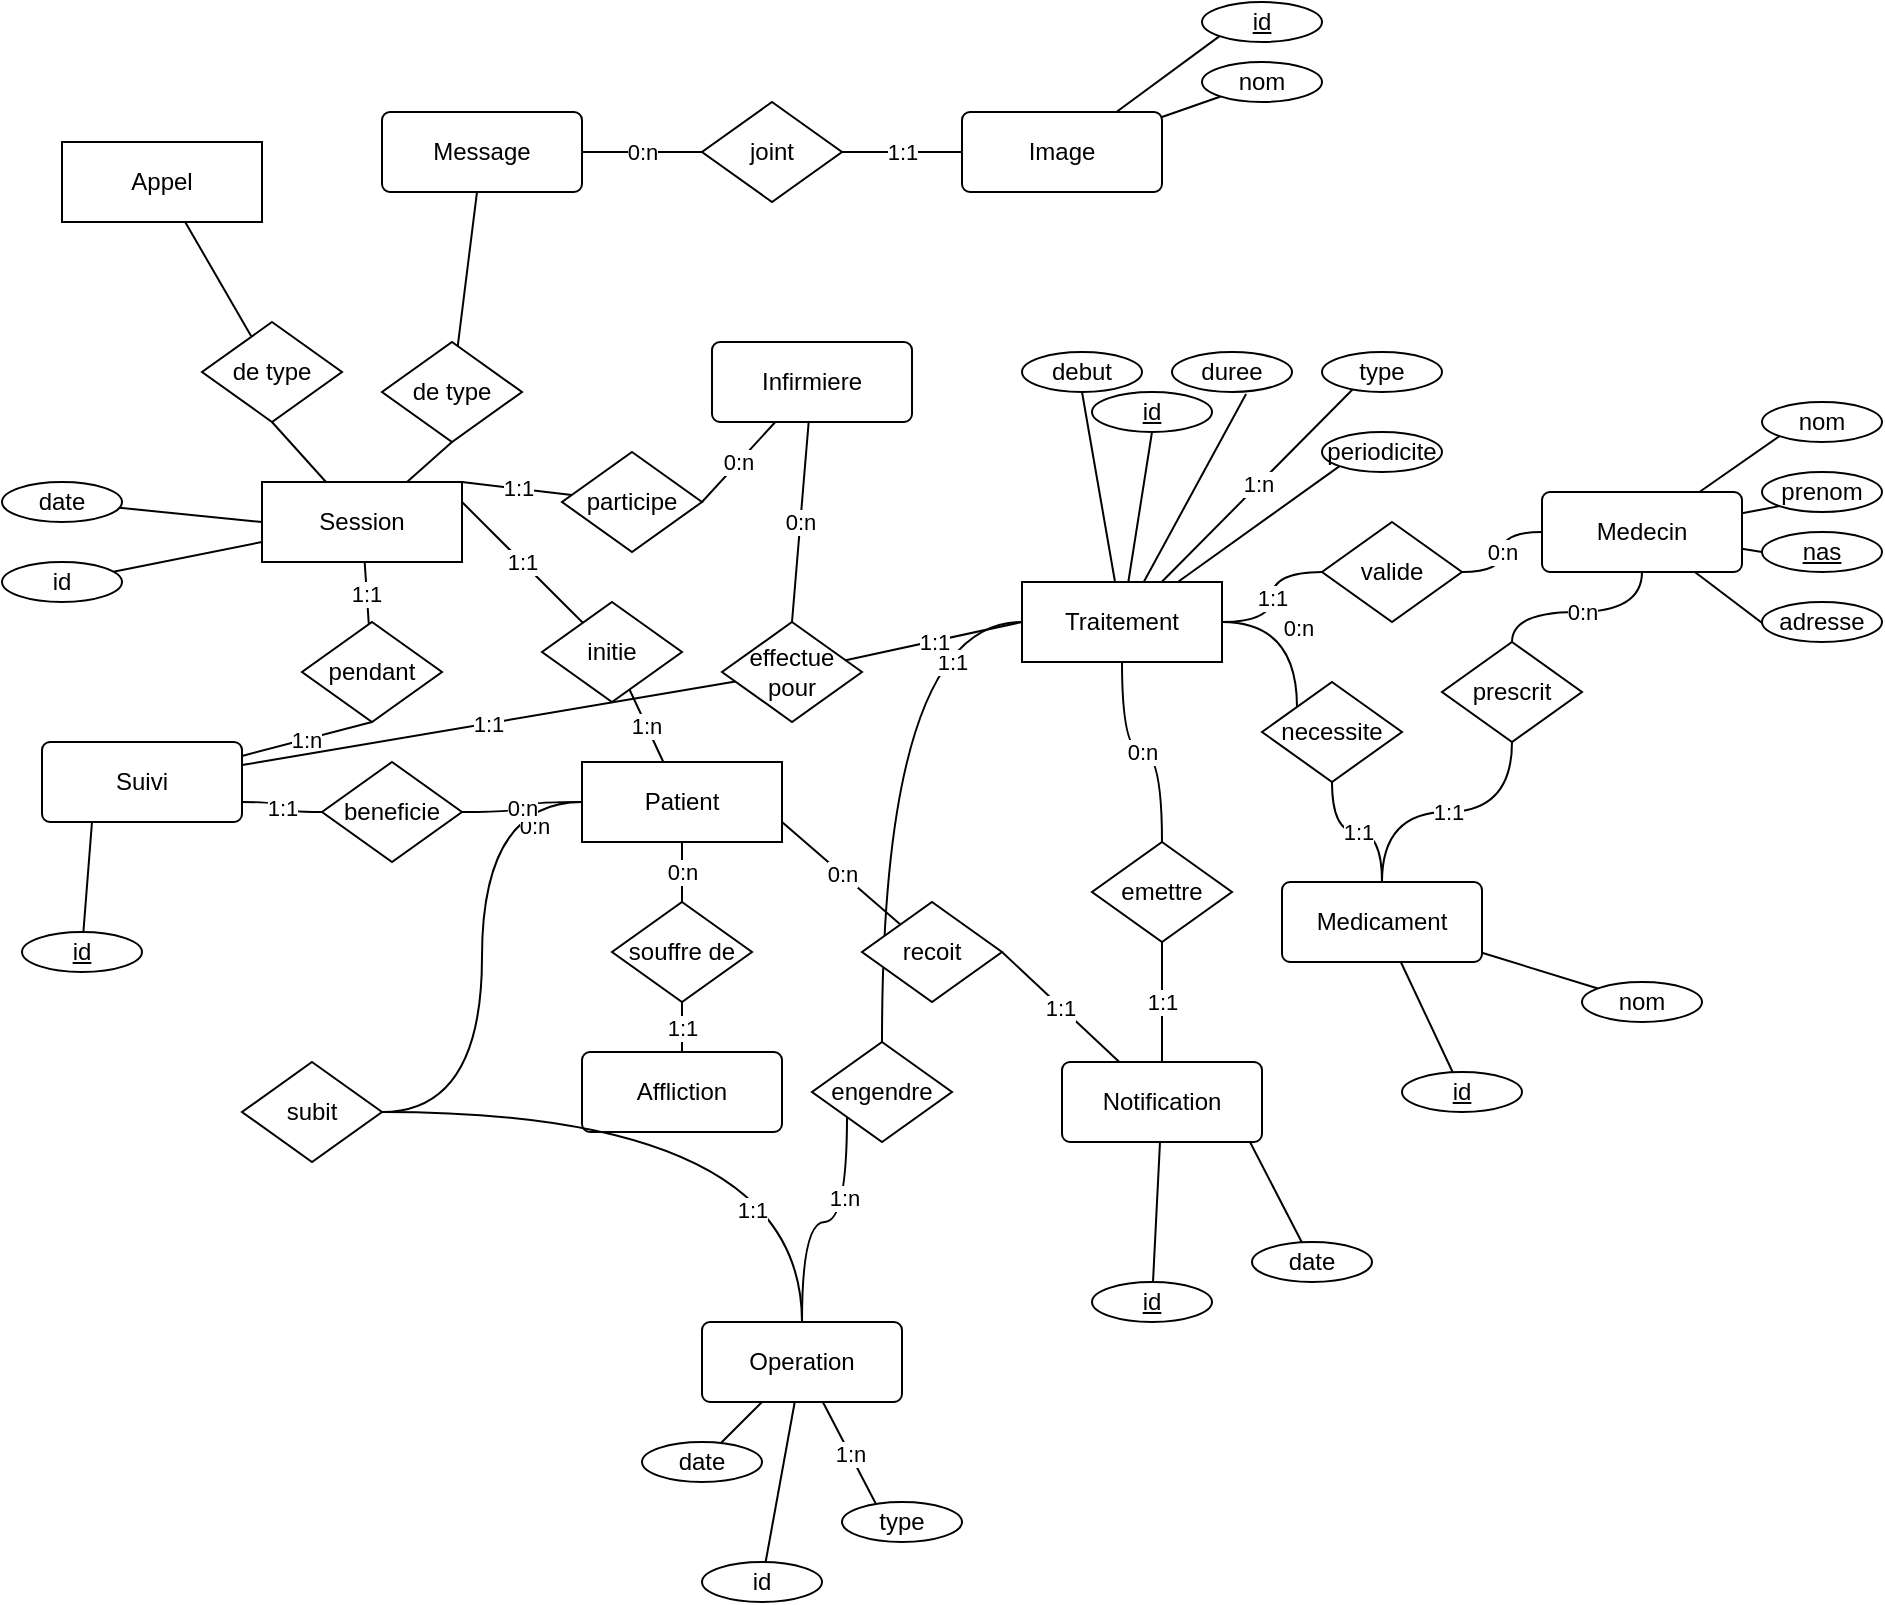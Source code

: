 <mxfile version="18.0.6" type="device" pages="4"><diagram id="rscQWzVDabhQvzavU_jZ" name="entite_association"><mxGraphModel dx="857" dy="553" grid="1" gridSize="10" guides="1" tooltips="1" connect="1" arrows="1" fold="1" page="1" pageScale="1" pageWidth="850" pageHeight="1100" math="0" shadow="0"><root><mxCell id="0"/><mxCell id="1" parent="0"/><mxCell id="XGxT1hz7Xu5TaJ89NEYz-61" value="1:n" style="edgeStyle=none;rounded=0;orthogonalLoop=1;jettySize=auto;html=1;endArrow=none;endFill=0;" parent="1" source="XGxT1hz7Xu5TaJ89NEYz-1" target="XGxT1hz7Xu5TaJ89NEYz-59" edge="1"><mxGeometry relative="1" as="geometry"/></mxCell><mxCell id="XGxT1hz7Xu5TaJ89NEYz-71" value="0:n" style="edgeStyle=none;rounded=0;orthogonalLoop=1;jettySize=auto;html=1;endArrow=none;endFill=0;" parent="1" source="XGxT1hz7Xu5TaJ89NEYz-1" target="XGxT1hz7Xu5TaJ89NEYz-70" edge="1"><mxGeometry relative="1" as="geometry"/></mxCell><mxCell id="XGxT1hz7Xu5TaJ89NEYz-88" style="edgeStyle=orthogonalEdgeStyle;curved=1;rounded=0;orthogonalLoop=1;jettySize=auto;html=1;entryX=1;entryY=0.5;entryDx=0;entryDy=0;endArrow=none;endFill=0;" parent="1" source="XGxT1hz7Xu5TaJ89NEYz-1" target="XGxT1hz7Xu5TaJ89NEYz-87" edge="1"><mxGeometry relative="1" as="geometry"/></mxCell><mxCell id="XGxT1hz7Xu5TaJ89NEYz-97" value="0:n" style="edgeLabel;html=1;align=center;verticalAlign=middle;resizable=0;points=[];" parent="XGxT1hz7Xu5TaJ89NEYz-88" vertex="1" connectable="0"><mxGeometry x="-0.812" y="12" relative="1" as="geometry"><mxPoint as="offset"/></mxGeometry></mxCell><mxCell id="h-hP7ch7y3vOzEzzhEhr-3" value="0:n" style="edgeStyle=orthogonalEdgeStyle;curved=1;rounded=0;orthogonalLoop=1;jettySize=auto;html=1;entryX=1;entryY=0.5;entryDx=0;entryDy=0;endArrow=none;endFill=0;" parent="1" source="XGxT1hz7Xu5TaJ89NEYz-1" target="h-hP7ch7y3vOzEzzhEhr-1" edge="1"><mxGeometry relative="1" as="geometry"/></mxCell><mxCell id="XGxT1hz7Xu5TaJ89NEYz-1" value="Patient" style="whiteSpace=wrap;html=1;align=center;" parent="1" vertex="1"><mxGeometry x="360" y="630" width="100" height="40" as="geometry"/></mxCell><mxCell id="XGxT1hz7Xu5TaJ89NEYz-19" style="edgeStyle=none;rounded=0;orthogonalLoop=1;jettySize=auto;html=1;entryX=0.5;entryY=1;entryDx=0;entryDy=0;endArrow=none;endFill=0;" parent="1" source="XGxT1hz7Xu5TaJ89NEYz-2" target="XGxT1hz7Xu5TaJ89NEYz-18" edge="1"><mxGeometry relative="1" as="geometry"/></mxCell><mxCell id="XGxT1hz7Xu5TaJ89NEYz-21" style="edgeStyle=none;rounded=0;orthogonalLoop=1;jettySize=auto;html=1;entryX=0.5;entryY=1;entryDx=0;entryDy=0;endArrow=none;endFill=0;" parent="1" source="XGxT1hz7Xu5TaJ89NEYz-2" target="XGxT1hz7Xu5TaJ89NEYz-20" edge="1"><mxGeometry relative="1" as="geometry"/></mxCell><mxCell id="XGxT1hz7Xu5TaJ89NEYz-25" style="edgeStyle=none;rounded=0;orthogonalLoop=1;jettySize=auto;html=1;entryX=0.617;entryY=1.05;entryDx=0;entryDy=0;entryPerimeter=0;endArrow=none;endFill=0;" parent="1" source="XGxT1hz7Xu5TaJ89NEYz-2" target="XGxT1hz7Xu5TaJ89NEYz-22" edge="1"><mxGeometry relative="1" as="geometry"/></mxCell><mxCell id="XGxT1hz7Xu5TaJ89NEYz-26" value="1:n" style="edgeStyle=none;rounded=0;orthogonalLoop=1;jettySize=auto;html=1;entryX=0.267;entryY=0.9;entryDx=0;entryDy=0;entryPerimeter=0;endArrow=none;endFill=0;" parent="1" source="XGxT1hz7Xu5TaJ89NEYz-2" target="XGxT1hz7Xu5TaJ89NEYz-23" edge="1"><mxGeometry relative="1" as="geometry"/></mxCell><mxCell id="XGxT1hz7Xu5TaJ89NEYz-27" style="edgeStyle=none;rounded=0;orthogonalLoop=1;jettySize=auto;html=1;entryX=0;entryY=1;entryDx=0;entryDy=0;endArrow=none;endFill=0;" parent="1" source="XGxT1hz7Xu5TaJ89NEYz-2" target="XGxT1hz7Xu5TaJ89NEYz-24" edge="1"><mxGeometry relative="1" as="geometry"/></mxCell><mxCell id="XGxT1hz7Xu5TaJ89NEYz-33" value="1:1" style="edgeStyle=orthogonalEdgeStyle;curved=1;rounded=0;orthogonalLoop=1;jettySize=auto;html=1;endArrow=none;endFill=0;" parent="1" source="XGxT1hz7Xu5TaJ89NEYz-2" target="XGxT1hz7Xu5TaJ89NEYz-29" edge="1"><mxGeometry relative="1" as="geometry"/></mxCell><mxCell id="XGxT1hz7Xu5TaJ89NEYz-78" value="0:n" style="edgeStyle=orthogonalEdgeStyle;curved=1;rounded=0;orthogonalLoop=1;jettySize=auto;html=1;entryX=0.5;entryY=0;entryDx=0;entryDy=0;endArrow=none;endFill=0;" parent="1" source="XGxT1hz7Xu5TaJ89NEYz-2" target="XGxT1hz7Xu5TaJ89NEYz-77" edge="1"><mxGeometry relative="1" as="geometry"/></mxCell><mxCell id="XGxT1hz7Xu5TaJ89NEYz-85" value="0:n" style="edgeStyle=orthogonalEdgeStyle;curved=1;rounded=0;orthogonalLoop=1;jettySize=auto;html=1;entryX=0;entryY=0;entryDx=0;entryDy=0;endArrow=none;endFill=0;" parent="1" source="XGxT1hz7Xu5TaJ89NEYz-2" target="XGxT1hz7Xu5TaJ89NEYz-84" edge="1"><mxGeometry relative="1" as="geometry"/></mxCell><mxCell id="XGxT1hz7Xu5TaJ89NEYz-91" style="edgeStyle=orthogonalEdgeStyle;curved=1;rounded=0;orthogonalLoop=1;jettySize=auto;html=1;endArrow=none;endFill=0;" parent="1" source="XGxT1hz7Xu5TaJ89NEYz-2" target="XGxT1hz7Xu5TaJ89NEYz-90" edge="1"><mxGeometry relative="1" as="geometry"/></mxCell><mxCell id="XGxT1hz7Xu5TaJ89NEYz-95" value="1:1" style="edgeLabel;html=1;align=center;verticalAlign=middle;resizable=0;points=[];" parent="XGxT1hz7Xu5TaJ89NEYz-91" vertex="1" connectable="0"><mxGeometry x="-0.814" y="11" relative="1" as="geometry"><mxPoint x="-9" y="9" as="offset"/></mxGeometry></mxCell><mxCell id="XGxT1hz7Xu5TaJ89NEYz-2" value="Traitement" style="whiteSpace=wrap;html=1;align=center;" parent="1" vertex="1"><mxGeometry x="580" y="540" width="100" height="40" as="geometry"/></mxCell><mxCell id="XGxT1hz7Xu5TaJ89NEYz-15" style="rounded=0;orthogonalLoop=1;jettySize=auto;html=1;endArrow=none;endFill=0;" parent="1" source="XGxT1hz7Xu5TaJ89NEYz-3" target="XGxT1hz7Xu5TaJ89NEYz-11" edge="1"><mxGeometry relative="1" as="geometry"><mxPoint x="520" y="980" as="targetPoint"/><mxPoint x="530" y="1004.615" as="sourcePoint"/></mxGeometry></mxCell><mxCell id="XGxT1hz7Xu5TaJ89NEYz-16" value="1:n" style="edgeStyle=none;rounded=0;orthogonalLoop=1;jettySize=auto;html=1;endArrow=none;endFill=0;entryX=0.283;entryY=0.05;entryDx=0;entryDy=0;entryPerimeter=0;" parent="1" source="XGxT1hz7Xu5TaJ89NEYz-3" target="XGxT1hz7Xu5TaJ89NEYz-12" edge="1"><mxGeometry relative="1" as="geometry"><mxPoint x="530" y="1015" as="sourcePoint"/><mxPoint x="550" y="990" as="targetPoint"/></mxGeometry></mxCell><mxCell id="XGxT1hz7Xu5TaJ89NEYz-17" style="edgeStyle=none;rounded=0;orthogonalLoop=1;jettySize=auto;html=1;endArrow=none;endFill=0;" parent="1" source="XGxT1hz7Xu5TaJ89NEYz-3" target="XGxT1hz7Xu5TaJ89NEYz-14" edge="1"><mxGeometry relative="1" as="geometry"><mxPoint x="530" y="1027.692" as="sourcePoint"/><mxPoint x="480" y="1060" as="targetPoint"/></mxGeometry></mxCell><mxCell id="XGxT1hz7Xu5TaJ89NEYz-92" style="edgeStyle=orthogonalEdgeStyle;curved=1;rounded=0;orthogonalLoop=1;jettySize=auto;html=1;entryX=0;entryY=1;entryDx=0;entryDy=0;endArrow=none;endFill=0;" parent="1" source="XGxT1hz7Xu5TaJ89NEYz-3" target="XGxT1hz7Xu5TaJ89NEYz-90" edge="1"><mxGeometry relative="1" as="geometry"><Array as="points"><mxPoint x="470" y="860"/><mxPoint x="493" y="860"/></Array></mxGeometry></mxCell><mxCell id="XGxT1hz7Xu5TaJ89NEYz-94" value="1:n" style="edgeLabel;html=1;align=center;verticalAlign=middle;resizable=0;points=[];" parent="XGxT1hz7Xu5TaJ89NEYz-92" vertex="1" connectable="0"><mxGeometry x="0.352" y="3" relative="1" as="geometry"><mxPoint x="1" as="offset"/></mxGeometry></mxCell><mxCell id="XGxT1hz7Xu5TaJ89NEYz-3" value="Operation" style="rounded=1;arcSize=10;whiteSpace=wrap;html=1;align=center;" parent="1" vertex="1"><mxGeometry x="420" y="910" width="100" height="40" as="geometry"/></mxCell><mxCell id="XGxT1hz7Xu5TaJ89NEYz-65" value="0:n" style="edgeStyle=none;rounded=0;orthogonalLoop=1;jettySize=auto;html=1;entryX=1;entryY=0.5;entryDx=0;entryDy=0;endArrow=none;endFill=0;" parent="1" source="XGxT1hz7Xu5TaJ89NEYz-4" target="XGxT1hz7Xu5TaJ89NEYz-64" edge="1"><mxGeometry relative="1" as="geometry"/></mxCell><mxCell id="u872m-TPK2Wc6s2ZZNT3-4" value="0:n" style="edgeStyle=none;rounded=0;orthogonalLoop=1;jettySize=auto;html=1;entryX=0.5;entryY=0;entryDx=0;entryDy=0;endArrow=none;endFill=0;" parent="1" source="XGxT1hz7Xu5TaJ89NEYz-4" target="u872m-TPK2Wc6s2ZZNT3-1" edge="1"><mxGeometry relative="1" as="geometry"/></mxCell><mxCell id="XGxT1hz7Xu5TaJ89NEYz-4" value="Infirmiere" style="rounded=1;arcSize=10;whiteSpace=wrap;html=1;align=center;" parent="1" vertex="1"><mxGeometry x="425" y="420" width="100" height="40" as="geometry"/></mxCell><mxCell id="XGxT1hz7Xu5TaJ89NEYz-116" style="edgeStyle=none;rounded=0;orthogonalLoop=1;jettySize=auto;html=1;endArrow=none;endFill=0;" parent="1" source="XGxT1hz7Xu5TaJ89NEYz-5" target="XGxT1hz7Xu5TaJ89NEYz-115" edge="1"><mxGeometry relative="1" as="geometry"/></mxCell><mxCell id="XGxT1hz7Xu5TaJ89NEYz-5" value="Medicament" style="rounded=1;arcSize=10;whiteSpace=wrap;html=1;align=center;" parent="1" vertex="1"><mxGeometry x="710" y="690" width="100" height="40" as="geometry"/></mxCell><mxCell id="XGxT1hz7Xu5TaJ89NEYz-6" value="Appel" style="whiteSpace=wrap;html=1;align=center;" parent="1" vertex="1"><mxGeometry x="100" y="320" width="100" height="40" as="geometry"/></mxCell><mxCell id="XGxT1hz7Xu5TaJ89NEYz-50" value="1:n" style="edgeStyle=none;rounded=0;orthogonalLoop=1;jettySize=auto;html=1;entryX=0.5;entryY=1;entryDx=0;entryDy=0;endArrow=none;endFill=0;" parent="1" source="XGxT1hz7Xu5TaJ89NEYz-7" target="XGxT1hz7Xu5TaJ89NEYz-48" edge="1"><mxGeometry relative="1" as="geometry"/></mxCell><mxCell id="u872m-TPK2Wc6s2ZZNT3-2" value="1:1" style="edgeStyle=none;rounded=0;orthogonalLoop=1;jettySize=auto;html=1;endArrow=none;endFill=0;" parent="1" source="XGxT1hz7Xu5TaJ89NEYz-7" target="u872m-TPK2Wc6s2ZZNT3-1" edge="1"><mxGeometry relative="1" as="geometry"/></mxCell><mxCell id="XGxT1hz7Xu5TaJ89NEYz-7" value="Suivi" style="rounded=1;arcSize=10;whiteSpace=wrap;html=1;align=center;" parent="1" vertex="1"><mxGeometry x="90" y="620" width="100" height="40" as="geometry"/></mxCell><mxCell id="XGxT1hz7Xu5TaJ89NEYz-32" value="0:n" style="edgeStyle=orthogonalEdgeStyle;curved=1;rounded=0;orthogonalLoop=1;jettySize=auto;html=1;endArrow=none;endFill=0;" parent="1" source="XGxT1hz7Xu5TaJ89NEYz-8" target="XGxT1hz7Xu5TaJ89NEYz-29" edge="1"><mxGeometry relative="1" as="geometry"/></mxCell><mxCell id="XGxT1hz7Xu5TaJ89NEYz-81" value="0:n" style="edgeStyle=orthogonalEdgeStyle;curved=1;rounded=0;orthogonalLoop=1;jettySize=auto;html=1;entryX=0.5;entryY=0;entryDx=0;entryDy=0;endArrow=none;endFill=0;" parent="1" source="XGxT1hz7Xu5TaJ89NEYz-8" target="XGxT1hz7Xu5TaJ89NEYz-80" edge="1"><mxGeometry relative="1" as="geometry"/></mxCell><mxCell id="XGxT1hz7Xu5TaJ89NEYz-109" style="edgeStyle=none;rounded=0;orthogonalLoop=1;jettySize=auto;html=1;entryX=0;entryY=1;entryDx=0;entryDy=0;endArrow=none;endFill=0;" parent="1" source="XGxT1hz7Xu5TaJ89NEYz-8" target="XGxT1hz7Xu5TaJ89NEYz-104" edge="1"><mxGeometry relative="1" as="geometry"/></mxCell><mxCell id="XGxT1hz7Xu5TaJ89NEYz-110" style="edgeStyle=none;rounded=0;orthogonalLoop=1;jettySize=auto;html=1;entryX=0;entryY=1;entryDx=0;entryDy=0;endArrow=none;endFill=0;" parent="1" source="XGxT1hz7Xu5TaJ89NEYz-8" target="XGxT1hz7Xu5TaJ89NEYz-105" edge="1"><mxGeometry relative="1" as="geometry"/></mxCell><mxCell id="XGxT1hz7Xu5TaJ89NEYz-111" style="edgeStyle=none;rounded=0;orthogonalLoop=1;jettySize=auto;html=1;entryX=0;entryY=0.5;entryDx=0;entryDy=0;endArrow=none;endFill=0;" parent="1" source="XGxT1hz7Xu5TaJ89NEYz-8" target="XGxT1hz7Xu5TaJ89NEYz-106" edge="1"><mxGeometry relative="1" as="geometry"/></mxCell><mxCell id="XGxT1hz7Xu5TaJ89NEYz-112" style="edgeStyle=none;rounded=0;orthogonalLoop=1;jettySize=auto;html=1;entryX=0;entryY=1;entryDx=0;entryDy=0;endArrow=none;endFill=0;" parent="1" source="XGxT1hz7Xu5TaJ89NEYz-8" target="XGxT1hz7Xu5TaJ89NEYz-107" edge="1"><mxGeometry relative="1" as="geometry"/></mxCell><mxCell id="XGxT1hz7Xu5TaJ89NEYz-8" value="Medecin" style="rounded=1;arcSize=10;whiteSpace=wrap;html=1;align=center;" parent="1" vertex="1"><mxGeometry x="840" y="495" width="100" height="40" as="geometry"/></mxCell><mxCell id="XGxT1hz7Xu5TaJ89NEYz-68" value="1:1" style="edgeStyle=none;rounded=0;orthogonalLoop=1;jettySize=auto;html=1;entryX=1;entryY=0.5;entryDx=0;entryDy=0;endArrow=none;endFill=0;" parent="1" source="XGxT1hz7Xu5TaJ89NEYz-9" target="XGxT1hz7Xu5TaJ89NEYz-67" edge="1"><mxGeometry relative="1" as="geometry"/></mxCell><mxCell id="XGxT1hz7Xu5TaJ89NEYz-101" style="edgeStyle=none;rounded=0;orthogonalLoop=1;jettySize=auto;html=1;endArrow=none;endFill=0;" parent="1" source="XGxT1hz7Xu5TaJ89NEYz-9" target="XGxT1hz7Xu5TaJ89NEYz-99" edge="1"><mxGeometry relative="1" as="geometry"/></mxCell><mxCell id="XGxT1hz7Xu5TaJ89NEYz-102" style="edgeStyle=none;rounded=0;orthogonalLoop=1;jettySize=auto;html=1;entryX=0;entryY=1;entryDx=0;entryDy=0;endArrow=none;endFill=0;" parent="1" source="XGxT1hz7Xu5TaJ89NEYz-9" target="XGxT1hz7Xu5TaJ89NEYz-98" edge="1"><mxGeometry relative="1" as="geometry"/></mxCell><mxCell id="XGxT1hz7Xu5TaJ89NEYz-9" value="Image" style="rounded=1;arcSize=10;whiteSpace=wrap;html=1;align=center;" parent="1" vertex="1"><mxGeometry x="550" y="305" width="100" height="40" as="geometry"/></mxCell><mxCell id="XGxT1hz7Xu5TaJ89NEYz-74" value="1:1" style="edgeStyle=none;rounded=0;orthogonalLoop=1;jettySize=auto;html=1;entryX=1;entryY=0.5;entryDx=0;entryDy=0;endArrow=none;endFill=0;" parent="1" source="XGxT1hz7Xu5TaJ89NEYz-10" target="XGxT1hz7Xu5TaJ89NEYz-73" edge="1"><mxGeometry relative="1" as="geometry"/></mxCell><mxCell id="XGxT1hz7Xu5TaJ89NEYz-10" value="Notification" style="rounded=1;arcSize=10;whiteSpace=wrap;html=1;align=center;" parent="1" vertex="1"><mxGeometry x="600" y="780" width="100" height="40" as="geometry"/></mxCell><mxCell id="XGxT1hz7Xu5TaJ89NEYz-11" value="date" style="ellipse;whiteSpace=wrap;html=1;align=center;" parent="1" vertex="1"><mxGeometry x="390" y="970" width="60" height="20" as="geometry"/></mxCell><mxCell id="XGxT1hz7Xu5TaJ89NEYz-12" value="type" style="ellipse;whiteSpace=wrap;html=1;align=center;" parent="1" vertex="1"><mxGeometry x="490" y="1000" width="60" height="20" as="geometry"/></mxCell><mxCell id="XGxT1hz7Xu5TaJ89NEYz-13" value="Affliction" style="rounded=1;arcSize=10;whiteSpace=wrap;html=1;align=center;" parent="1" vertex="1"><mxGeometry x="360" y="775" width="100" height="40" as="geometry"/></mxCell><mxCell id="XGxT1hz7Xu5TaJ89NEYz-14" value="id" style="ellipse;whiteSpace=wrap;html=1;align=center;" parent="1" vertex="1"><mxGeometry x="420" y="1030" width="60" height="20" as="geometry"/></mxCell><mxCell id="XGxT1hz7Xu5TaJ89NEYz-18" value="id" style="ellipse;whiteSpace=wrap;html=1;align=center;fontStyle=4" parent="1" vertex="1"><mxGeometry x="615" y="445" width="60" height="20" as="geometry"/></mxCell><mxCell id="XGxT1hz7Xu5TaJ89NEYz-20" value="debut" style="ellipse;whiteSpace=wrap;html=1;align=center;" parent="1" vertex="1"><mxGeometry x="580" y="425" width="60" height="20" as="geometry"/></mxCell><mxCell id="XGxT1hz7Xu5TaJ89NEYz-22" value="duree" style="ellipse;whiteSpace=wrap;html=1;align=center;" parent="1" vertex="1"><mxGeometry x="655" y="425" width="60" height="20" as="geometry"/></mxCell><mxCell id="XGxT1hz7Xu5TaJ89NEYz-23" value="type" style="ellipse;whiteSpace=wrap;html=1;align=center;" parent="1" vertex="1"><mxGeometry x="730" y="425" width="60" height="20" as="geometry"/></mxCell><mxCell id="XGxT1hz7Xu5TaJ89NEYz-24" value="periodicite" style="ellipse;whiteSpace=wrap;html=1;align=center;" parent="1" vertex="1"><mxGeometry x="730" y="465" width="60" height="20" as="geometry"/></mxCell><mxCell id="XGxT1hz7Xu5TaJ89NEYz-28" style="edgeStyle=none;rounded=0;orthogonalLoop=1;jettySize=auto;html=1;exitX=0.5;exitY=0;exitDx=0;exitDy=0;endArrow=none;endFill=0;" parent="1" source="XGxT1hz7Xu5TaJ89NEYz-23" target="XGxT1hz7Xu5TaJ89NEYz-23" edge="1"><mxGeometry relative="1" as="geometry"/></mxCell><mxCell id="XGxT1hz7Xu5TaJ89NEYz-29" value="valide" style="shape=rhombus;perimeter=rhombusPerimeter;whiteSpace=wrap;html=1;align=center;" parent="1" vertex="1"><mxGeometry x="730" y="510" width="70" height="50" as="geometry"/></mxCell><mxCell id="XGxT1hz7Xu5TaJ89NEYz-47" style="edgeStyle=none;rounded=0;orthogonalLoop=1;jettySize=auto;html=1;entryX=0;entryY=0.75;entryDx=0;entryDy=0;endArrow=none;endFill=0;" parent="1" source="XGxT1hz7Xu5TaJ89NEYz-34" target="XGxT1hz7Xu5TaJ89NEYz-40" edge="1"><mxGeometry relative="1" as="geometry"/></mxCell><mxCell id="XGxT1hz7Xu5TaJ89NEYz-34" value="id" style="ellipse;whiteSpace=wrap;html=1;align=center;" parent="1" vertex="1"><mxGeometry x="70" y="530" width="60" height="20" as="geometry"/></mxCell><mxCell id="XGxT1hz7Xu5TaJ89NEYz-46" style="edgeStyle=none;rounded=0;orthogonalLoop=1;jettySize=auto;html=1;entryX=0;entryY=0.5;entryDx=0;entryDy=0;endArrow=none;endFill=0;" parent="1" source="XGxT1hz7Xu5TaJ89NEYz-35" target="XGxT1hz7Xu5TaJ89NEYz-40" edge="1"><mxGeometry relative="1" as="geometry"/></mxCell><mxCell id="XGxT1hz7Xu5TaJ89NEYz-35" value="date" style="ellipse;whiteSpace=wrap;html=1;align=center;" parent="1" vertex="1"><mxGeometry x="70" y="490" width="60" height="20" as="geometry"/></mxCell><mxCell id="XGxT1hz7Xu5TaJ89NEYz-54" style="edgeStyle=none;rounded=0;orthogonalLoop=1;jettySize=auto;html=1;entryX=0.5;entryY=1;entryDx=0;entryDy=0;endArrow=none;endFill=0;" parent="1" source="XGxT1hz7Xu5TaJ89NEYz-40" target="XGxT1hz7Xu5TaJ89NEYz-53" edge="1"><mxGeometry relative="1" as="geometry"/></mxCell><mxCell id="XGxT1hz7Xu5TaJ89NEYz-55" style="edgeStyle=none;rounded=0;orthogonalLoop=1;jettySize=auto;html=1;entryX=0.5;entryY=1;entryDx=0;entryDy=0;endArrow=none;endFill=0;" parent="1" source="XGxT1hz7Xu5TaJ89NEYz-40" target="XGxT1hz7Xu5TaJ89NEYz-52" edge="1"><mxGeometry relative="1" as="geometry"/></mxCell><mxCell id="XGxT1hz7Xu5TaJ89NEYz-40" value="Session" style="whiteSpace=wrap;html=1;align=center;" parent="1" vertex="1"><mxGeometry x="200" y="490" width="100" height="40" as="geometry"/></mxCell><mxCell id="XGxT1hz7Xu5TaJ89NEYz-41" value="Message" style="rounded=1;arcSize=10;whiteSpace=wrap;html=1;align=center;" parent="1" vertex="1"><mxGeometry x="260" y="305" width="100" height="40" as="geometry"/></mxCell><mxCell id="XGxT1hz7Xu5TaJ89NEYz-51" value="1:1" style="edgeStyle=none;rounded=0;orthogonalLoop=1;jettySize=auto;html=1;endArrow=none;endFill=0;" parent="1" source="XGxT1hz7Xu5TaJ89NEYz-48" target="XGxT1hz7Xu5TaJ89NEYz-40" edge="1"><mxGeometry relative="1" as="geometry"/></mxCell><mxCell id="XGxT1hz7Xu5TaJ89NEYz-48" value="pendant" style="shape=rhombus;perimeter=rhombusPerimeter;whiteSpace=wrap;html=1;align=center;" parent="1" vertex="1"><mxGeometry x="220" y="560" width="70" height="50" as="geometry"/></mxCell><mxCell id="XGxT1hz7Xu5TaJ89NEYz-56" style="edgeStyle=none;rounded=0;orthogonalLoop=1;jettySize=auto;html=1;endArrow=none;endFill=0;" parent="1" source="XGxT1hz7Xu5TaJ89NEYz-52" target="XGxT1hz7Xu5TaJ89NEYz-41" edge="1"><mxGeometry relative="1" as="geometry"/></mxCell><mxCell id="XGxT1hz7Xu5TaJ89NEYz-52" value="de type" style="shape=rhombus;perimeter=rhombusPerimeter;whiteSpace=wrap;html=1;align=center;" parent="1" vertex="1"><mxGeometry x="260" y="420" width="70" height="50" as="geometry"/></mxCell><mxCell id="XGxT1hz7Xu5TaJ89NEYz-57" style="edgeStyle=none;rounded=0;orthogonalLoop=1;jettySize=auto;html=1;endArrow=none;endFill=0;" parent="1" source="XGxT1hz7Xu5TaJ89NEYz-53" target="XGxT1hz7Xu5TaJ89NEYz-6" edge="1"><mxGeometry relative="1" as="geometry"/></mxCell><mxCell id="XGxT1hz7Xu5TaJ89NEYz-53" value="de type" style="shape=rhombus;perimeter=rhombusPerimeter;whiteSpace=wrap;html=1;align=center;" parent="1" vertex="1"><mxGeometry x="170" y="410" width="70" height="50" as="geometry"/></mxCell><mxCell id="XGxT1hz7Xu5TaJ89NEYz-62" value="1:1" style="edgeStyle=none;rounded=0;orthogonalLoop=1;jettySize=auto;html=1;entryX=1;entryY=0.25;entryDx=0;entryDy=0;endArrow=none;endFill=0;" parent="1" source="XGxT1hz7Xu5TaJ89NEYz-59" target="XGxT1hz7Xu5TaJ89NEYz-40" edge="1"><mxGeometry relative="1" as="geometry"/></mxCell><mxCell id="XGxT1hz7Xu5TaJ89NEYz-59" value="initie" style="shape=rhombus;perimeter=rhombusPerimeter;whiteSpace=wrap;html=1;align=center;" parent="1" vertex="1"><mxGeometry x="340" y="550" width="70" height="50" as="geometry"/></mxCell><mxCell id="XGxT1hz7Xu5TaJ89NEYz-66" value="1:1" style="edgeStyle=none;rounded=0;orthogonalLoop=1;jettySize=auto;html=1;entryX=1;entryY=0;entryDx=0;entryDy=0;endArrow=none;endFill=0;" parent="1" source="XGxT1hz7Xu5TaJ89NEYz-64" target="XGxT1hz7Xu5TaJ89NEYz-40" edge="1"><mxGeometry relative="1" as="geometry"/></mxCell><mxCell id="XGxT1hz7Xu5TaJ89NEYz-64" value="participe" style="shape=rhombus;perimeter=rhombusPerimeter;whiteSpace=wrap;html=1;align=center;" parent="1" vertex="1"><mxGeometry x="350" y="475" width="70" height="50" as="geometry"/></mxCell><mxCell id="XGxT1hz7Xu5TaJ89NEYz-69" value="0:n" style="edgeStyle=none;rounded=0;orthogonalLoop=1;jettySize=auto;html=1;endArrow=none;endFill=0;" parent="1" source="XGxT1hz7Xu5TaJ89NEYz-67" target="XGxT1hz7Xu5TaJ89NEYz-41" edge="1"><mxGeometry relative="1" as="geometry"/></mxCell><mxCell id="XGxT1hz7Xu5TaJ89NEYz-67" value="joint" style="shape=rhombus;perimeter=rhombusPerimeter;whiteSpace=wrap;html=1;align=center;" parent="1" vertex="1"><mxGeometry x="420" y="300" width="70" height="50" as="geometry"/></mxCell><mxCell id="XGxT1hz7Xu5TaJ89NEYz-72" value="1:1" style="edgeStyle=none;rounded=0;orthogonalLoop=1;jettySize=auto;html=1;endArrow=none;endFill=0;" parent="1" source="XGxT1hz7Xu5TaJ89NEYz-70" target="XGxT1hz7Xu5TaJ89NEYz-13" edge="1"><mxGeometry relative="1" as="geometry"/></mxCell><mxCell id="XGxT1hz7Xu5TaJ89NEYz-70" value="souffre de" style="shape=rhombus;perimeter=rhombusPerimeter;whiteSpace=wrap;html=1;align=center;" parent="1" vertex="1"><mxGeometry x="375" y="700" width="70" height="50" as="geometry"/></mxCell><mxCell id="XGxT1hz7Xu5TaJ89NEYz-75" value="0:n" style="edgeStyle=none;rounded=0;orthogonalLoop=1;jettySize=auto;html=1;entryX=1;entryY=0.75;entryDx=0;entryDy=0;endArrow=none;endFill=0;" parent="1" source="XGxT1hz7Xu5TaJ89NEYz-73" target="XGxT1hz7Xu5TaJ89NEYz-1" edge="1"><mxGeometry relative="1" as="geometry"/></mxCell><mxCell id="XGxT1hz7Xu5TaJ89NEYz-73" value="recoit" style="shape=rhombus;perimeter=rhombusPerimeter;whiteSpace=wrap;html=1;align=center;" parent="1" vertex="1"><mxGeometry x="500" y="700" width="70" height="50" as="geometry"/></mxCell><mxCell id="XGxT1hz7Xu5TaJ89NEYz-79" value="1:1" style="edgeStyle=orthogonalEdgeStyle;curved=1;rounded=0;orthogonalLoop=1;jettySize=auto;html=1;endArrow=none;endFill=0;" parent="1" source="XGxT1hz7Xu5TaJ89NEYz-77" target="XGxT1hz7Xu5TaJ89NEYz-10" edge="1"><mxGeometry relative="1" as="geometry"/></mxCell><mxCell id="XGxT1hz7Xu5TaJ89NEYz-77" value="emettre" style="shape=rhombus;perimeter=rhombusPerimeter;whiteSpace=wrap;html=1;align=center;" parent="1" vertex="1"><mxGeometry x="615" y="670" width="70" height="50" as="geometry"/></mxCell><mxCell id="XGxT1hz7Xu5TaJ89NEYz-82" value="1:1" style="edgeStyle=orthogonalEdgeStyle;curved=1;rounded=0;orthogonalLoop=1;jettySize=auto;html=1;endArrow=none;endFill=0;" parent="1" source="XGxT1hz7Xu5TaJ89NEYz-80" target="XGxT1hz7Xu5TaJ89NEYz-5" edge="1"><mxGeometry relative="1" as="geometry"/></mxCell><mxCell id="XGxT1hz7Xu5TaJ89NEYz-80" value="prescrit" style="shape=rhombus;perimeter=rhombusPerimeter;whiteSpace=wrap;html=1;align=center;" parent="1" vertex="1"><mxGeometry x="790" y="570" width="70" height="50" as="geometry"/></mxCell><mxCell id="XGxT1hz7Xu5TaJ89NEYz-86" value="1:1" style="edgeStyle=orthogonalEdgeStyle;curved=1;rounded=0;orthogonalLoop=1;jettySize=auto;html=1;endArrow=none;endFill=0;" parent="1" source="XGxT1hz7Xu5TaJ89NEYz-84" target="XGxT1hz7Xu5TaJ89NEYz-5" edge="1"><mxGeometry relative="1" as="geometry"/></mxCell><mxCell id="XGxT1hz7Xu5TaJ89NEYz-84" value="necessite" style="shape=rhombus;perimeter=rhombusPerimeter;whiteSpace=wrap;html=1;align=center;" parent="1" vertex="1"><mxGeometry x="700" y="590" width="70" height="50" as="geometry"/></mxCell><mxCell id="XGxT1hz7Xu5TaJ89NEYz-89" style="edgeStyle=orthogonalEdgeStyle;curved=1;rounded=0;orthogonalLoop=1;jettySize=auto;html=1;endArrow=none;endFill=0;" parent="1" source="XGxT1hz7Xu5TaJ89NEYz-87" target="XGxT1hz7Xu5TaJ89NEYz-3" edge="1"><mxGeometry relative="1" as="geometry"/></mxCell><mxCell id="XGxT1hz7Xu5TaJ89NEYz-96" value="1:1" style="edgeLabel;html=1;align=center;verticalAlign=middle;resizable=0;points=[];" parent="XGxT1hz7Xu5TaJ89NEYz-89" vertex="1" connectable="0"><mxGeometry x="0.644" y="-25" relative="1" as="geometry"><mxPoint as="offset"/></mxGeometry></mxCell><mxCell id="XGxT1hz7Xu5TaJ89NEYz-87" value="subit" style="shape=rhombus;perimeter=rhombusPerimeter;whiteSpace=wrap;html=1;align=center;" parent="1" vertex="1"><mxGeometry x="190" y="780" width="70" height="50" as="geometry"/></mxCell><mxCell id="XGxT1hz7Xu5TaJ89NEYz-90" value="engendre" style="shape=rhombus;perimeter=rhombusPerimeter;whiteSpace=wrap;html=1;align=center;" parent="1" vertex="1"><mxGeometry x="475" y="770" width="70" height="50" as="geometry"/></mxCell><mxCell id="XGxT1hz7Xu5TaJ89NEYz-98" value="id" style="ellipse;whiteSpace=wrap;html=1;align=center;fontStyle=4" parent="1" vertex="1"><mxGeometry x="670" y="250" width="60" height="20" as="geometry"/></mxCell><mxCell id="XGxT1hz7Xu5TaJ89NEYz-99" value="nom" style="ellipse;whiteSpace=wrap;html=1;align=center;" parent="1" vertex="1"><mxGeometry x="670" y="280" width="60" height="20" as="geometry"/></mxCell><mxCell id="XGxT1hz7Xu5TaJ89NEYz-104" value="nom" style="ellipse;whiteSpace=wrap;html=1;align=center;" parent="1" vertex="1"><mxGeometry x="950" y="450" width="60" height="20" as="geometry"/></mxCell><mxCell id="XGxT1hz7Xu5TaJ89NEYz-105" value="prenom" style="ellipse;whiteSpace=wrap;html=1;align=center;" parent="1" vertex="1"><mxGeometry x="950" y="485" width="60" height="20" as="geometry"/></mxCell><mxCell id="XGxT1hz7Xu5TaJ89NEYz-106" value="nas" style="ellipse;whiteSpace=wrap;html=1;align=center;fontStyle=4" parent="1" vertex="1"><mxGeometry x="950" y="515" width="60" height="20" as="geometry"/></mxCell><mxCell id="XGxT1hz7Xu5TaJ89NEYz-107" value="adresse" style="ellipse;whiteSpace=wrap;html=1;align=center;" parent="1" vertex="1"><mxGeometry x="950" y="550" width="60" height="20" as="geometry"/></mxCell><mxCell id="XGxT1hz7Xu5TaJ89NEYz-114" style="edgeStyle=none;rounded=0;orthogonalLoop=1;jettySize=auto;html=1;endArrow=none;endFill=0;" parent="1" source="XGxT1hz7Xu5TaJ89NEYz-113" target="XGxT1hz7Xu5TaJ89NEYz-5" edge="1"><mxGeometry relative="1" as="geometry"/></mxCell><mxCell id="XGxT1hz7Xu5TaJ89NEYz-113" value="id" style="ellipse;whiteSpace=wrap;html=1;align=center;fontStyle=4" parent="1" vertex="1"><mxGeometry x="770" y="785" width="60" height="20" as="geometry"/></mxCell><mxCell id="XGxT1hz7Xu5TaJ89NEYz-115" value="nom" style="ellipse;whiteSpace=wrap;html=1;align=center;fontStyle=0" parent="1" vertex="1"><mxGeometry x="860" y="740" width="60" height="20" as="geometry"/></mxCell><mxCell id="XGxT1hz7Xu5TaJ89NEYz-118" style="edgeStyle=none;rounded=0;orthogonalLoop=1;jettySize=auto;html=1;endArrow=none;endFill=0;" parent="1" source="XGxT1hz7Xu5TaJ89NEYz-117" target="XGxT1hz7Xu5TaJ89NEYz-10" edge="1"><mxGeometry relative="1" as="geometry"/></mxCell><mxCell id="XGxT1hz7Xu5TaJ89NEYz-117" value="id" style="ellipse;whiteSpace=wrap;html=1;align=center;fontStyle=4" parent="1" vertex="1"><mxGeometry x="615" y="890" width="60" height="20" as="geometry"/></mxCell><mxCell id="XGxT1hz7Xu5TaJ89NEYz-120" style="edgeStyle=none;rounded=0;orthogonalLoop=1;jettySize=auto;html=1;entryX=0.94;entryY=1;entryDx=0;entryDy=0;entryPerimeter=0;endArrow=none;endFill=0;" parent="1" source="XGxT1hz7Xu5TaJ89NEYz-119" target="XGxT1hz7Xu5TaJ89NEYz-10" edge="1"><mxGeometry relative="1" as="geometry"/></mxCell><mxCell id="XGxT1hz7Xu5TaJ89NEYz-119" value="date" style="ellipse;whiteSpace=wrap;html=1;align=center;" parent="1" vertex="1"><mxGeometry x="695" y="870" width="60" height="20" as="geometry"/></mxCell><mxCell id="XGxT1hz7Xu5TaJ89NEYz-122" style="edgeStyle=none;rounded=0;orthogonalLoop=1;jettySize=auto;html=1;entryX=0.25;entryY=1;entryDx=0;entryDy=0;endArrow=none;endFill=0;" parent="1" source="XGxT1hz7Xu5TaJ89NEYz-121" target="XGxT1hz7Xu5TaJ89NEYz-7" edge="1"><mxGeometry relative="1" as="geometry"/></mxCell><mxCell id="XGxT1hz7Xu5TaJ89NEYz-121" value="id" style="ellipse;whiteSpace=wrap;html=1;align=center;fontStyle=4" parent="1" vertex="1"><mxGeometry x="80" y="715" width="60" height="20" as="geometry"/></mxCell><mxCell id="u872m-TPK2Wc6s2ZZNT3-3" value="1:1" style="edgeStyle=none;rounded=0;orthogonalLoop=1;jettySize=auto;html=1;entryX=0;entryY=0.5;entryDx=0;entryDy=0;endArrow=none;endFill=0;" parent="1" source="u872m-TPK2Wc6s2ZZNT3-1" target="XGxT1hz7Xu5TaJ89NEYz-2" edge="1"><mxGeometry relative="1" as="geometry"/></mxCell><mxCell id="u872m-TPK2Wc6s2ZZNT3-1" value="effectue pour" style="shape=rhombus;perimeter=rhombusPerimeter;whiteSpace=wrap;html=1;align=center;" parent="1" vertex="1"><mxGeometry x="430" y="560" width="70" height="50" as="geometry"/></mxCell><mxCell id="h-hP7ch7y3vOzEzzhEhr-4" value="1:1" style="edgeStyle=orthogonalEdgeStyle;curved=1;rounded=0;orthogonalLoop=1;jettySize=auto;html=1;entryX=1;entryY=0.75;entryDx=0;entryDy=0;endArrow=none;endFill=0;" parent="1" source="h-hP7ch7y3vOzEzzhEhr-1" target="XGxT1hz7Xu5TaJ89NEYz-7" edge="1"><mxGeometry relative="1" as="geometry"/></mxCell><mxCell id="h-hP7ch7y3vOzEzzhEhr-1" value="beneficie" style="shape=rhombus;perimeter=rhombusPerimeter;whiteSpace=wrap;html=1;align=center;" parent="1" vertex="1"><mxGeometry x="230" y="630" width="70" height="50" as="geometry"/></mxCell></root></mxGraphModel></diagram><diagram id="_2ZwuaSSkgJBdBY3lJ5m" name="modele_relationnel"><mxGraphModel dx="846" dy="549" grid="1" gridSize="10" guides="1" tooltips="1" connect="1" arrows="1" fold="1" page="1" pageScale="1" pageWidth="850" pageHeight="1100" math="0" shadow="0"><root><mxCell id="0"/><mxCell id="1" parent="0"/><mxCell id="FGLEOmZVf7JzInRRKt8r-1" value="Medecin" style="swimlane;fontStyle=0;childLayout=stackLayout;horizontal=1;startSize=26;horizontalStack=0;resizeParent=1;resizeParentMax=0;resizeLast=0;collapsible=1;marginBottom=0;align=center;fontSize=14;" vertex="1" parent="1"><mxGeometry x="710" y="80" width="70" height="176" as="geometry"/></mxCell><mxCell id="FGLEOmZVf7JzInRRKt8r-2" value="id" style="text;strokeColor=none;fillColor=none;spacingLeft=4;spacingRight=4;overflow=hidden;rotatable=0;points=[[0,0.5],[1,0.5]];portConstraint=eastwest;fontSize=12;fontStyle=4" vertex="1" parent="FGLEOmZVf7JzInRRKt8r-1"><mxGeometry y="26" width="70" height="30" as="geometry"/></mxCell><mxCell id="FGLEOmZVf7JzInRRKt8r-3" value="nom" style="text;strokeColor=none;fillColor=none;spacingLeft=4;spacingRight=4;overflow=hidden;rotatable=0;points=[[0,0.5],[1,0.5]];portConstraint=eastwest;fontSize=12;" vertex="1" parent="FGLEOmZVf7JzInRRKt8r-1"><mxGeometry y="56" width="70" height="30" as="geometry"/></mxCell><mxCell id="FGLEOmZVf7JzInRRKt8r-4" value="prenom" style="text;strokeColor=none;fillColor=none;spacingLeft=4;spacingRight=4;overflow=hidden;rotatable=0;points=[[0,0.5],[1,0.5]];portConstraint=eastwest;fontSize=12;" vertex="1" parent="FGLEOmZVf7JzInRRKt8r-1"><mxGeometry y="86" width="70" height="30" as="geometry"/></mxCell><mxCell id="FGLEOmZVf7JzInRRKt8r-5" value="nas" style="text;strokeColor=none;fillColor=none;spacingLeft=4;spacingRight=4;overflow=hidden;rotatable=0;points=[[0,0.5],[1,0.5]];portConstraint=eastwest;fontSize=12;" vertex="1" parent="FGLEOmZVf7JzInRRKt8r-1"><mxGeometry y="116" width="70" height="30" as="geometry"/></mxCell><mxCell id="FGLEOmZVf7JzInRRKt8r-6" value="adresse" style="text;strokeColor=none;fillColor=none;spacingLeft=4;spacingRight=4;overflow=hidden;rotatable=0;points=[[0,0.5],[1,0.5]];portConstraint=eastwest;fontSize=12;" vertex="1" parent="FGLEOmZVf7JzInRRKt8r-1"><mxGeometry y="146" width="70" height="30" as="geometry"/></mxCell><mxCell id="lvG3iJZiBBKX6Opilv11-1" value="Medicament" style="swimlane;fontStyle=0;childLayout=stackLayout;horizontal=1;startSize=26;horizontalStack=0;resizeParent=1;resizeParentMax=0;resizeLast=0;collapsible=1;marginBottom=0;align=center;fontSize=14;" vertex="1" parent="1"><mxGeometry x="710" y="350" width="90" height="146" as="geometry"/></mxCell><mxCell id="lvG3iJZiBBKX6Opilv11-2" value="id" style="text;strokeColor=none;fillColor=none;spacingLeft=4;spacingRight=4;overflow=hidden;rotatable=0;points=[[0,0.5],[1,0.5]];portConstraint=eastwest;fontSize=12;fontStyle=4" vertex="1" parent="lvG3iJZiBBKX6Opilv11-1"><mxGeometry y="26" width="90" height="30" as="geometry"/></mxCell><mxCell id="lvG3iJZiBBKX6Opilv11-3" value="nom" style="text;strokeColor=none;fillColor=none;spacingLeft=4;spacingRight=4;overflow=hidden;rotatable=0;points=[[0,0.5],[1,0.5]];portConstraint=eastwest;fontSize=12;" vertex="1" parent="lvG3iJZiBBKX6Opilv11-1"><mxGeometry y="56" width="90" height="30" as="geometry"/></mxCell><mxCell id="lvG3iJZiBBKX6Opilv11-4" value="peremtion" style="text;strokeColor=none;fillColor=none;spacingLeft=4;spacingRight=4;overflow=hidden;rotatable=0;points=[[0,0.5],[1,0.5]];portConstraint=eastwest;fontSize=12;" vertex="1" parent="lvG3iJZiBBKX6Opilv11-1"><mxGeometry y="86" width="90" height="30" as="geometry"/></mxCell><mxCell id="Q8diidxhUx1CDMtQKrmi-1" value="#id_medecin" style="text;strokeColor=none;fillColor=none;spacingLeft=4;spacingRight=4;overflow=hidden;rotatable=0;points=[[0,0.5],[1,0.5]];portConstraint=eastwest;fontSize=12;fontStyle=4" vertex="1" parent="lvG3iJZiBBKX6Opilv11-1"><mxGeometry y="116" width="90" height="30" as="geometry"/></mxCell><mxCell id="Q8diidxhUx1CDMtQKrmi-5" style="edgeStyle=orthogonalEdgeStyle;rounded=0;orthogonalLoop=1;jettySize=auto;html=1;entryX=1;entryY=0.5;entryDx=0;entryDy=0;endArrow=none;endFill=0;" edge="1" parent="1" source="Q8diidxhUx1CDMtQKrmi-1" target="FGLEOmZVf7JzInRRKt8r-5"><mxGeometry relative="1" as="geometry"/></mxCell><mxCell id="rxbb_keJTqacv607eGtG-1" value="Traitement" style="swimlane;fontStyle=0;childLayout=stackLayout;horizontal=1;startSize=26;horizontalStack=0;resizeParent=1;resizeParentMax=0;resizeLast=0;collapsible=1;marginBottom=0;align=center;fontSize=14;" vertex="1" parent="1"><mxGeometry x="540" y="80" width="70" height="206" as="geometry"/></mxCell><mxCell id="rxbb_keJTqacv607eGtG-2" value="id" style="text;strokeColor=none;fillColor=none;spacingLeft=4;spacingRight=4;overflow=hidden;rotatable=0;points=[[0,0.5],[1,0.5]];portConstraint=eastwest;fontSize=12;fontStyle=4" vertex="1" parent="rxbb_keJTqacv607eGtG-1"><mxGeometry y="26" width="70" height="30" as="geometry"/></mxCell><mxCell id="rxbb_keJTqacv607eGtG-3" value="debut" style="text;strokeColor=none;fillColor=none;spacingLeft=4;spacingRight=4;overflow=hidden;rotatable=0;points=[[0,0.5],[1,0.5]];portConstraint=eastwest;fontSize=12;" vertex="1" parent="rxbb_keJTqacv607eGtG-1"><mxGeometry y="56" width="70" height="30" as="geometry"/></mxCell><mxCell id="rxbb_keJTqacv607eGtG-4" value="duree" style="text;strokeColor=none;fillColor=none;spacingLeft=4;spacingRight=4;overflow=hidden;rotatable=0;points=[[0,0.5],[1,0.5]];portConstraint=eastwest;fontSize=12;" vertex="1" parent="rxbb_keJTqacv607eGtG-1"><mxGeometry y="86" width="70" height="30" as="geometry"/></mxCell><mxCell id="rxbb_keJTqacv607eGtG-5" value="periodicite" style="text;strokeColor=none;fillColor=none;spacingLeft=4;spacingRight=4;overflow=hidden;rotatable=0;points=[[0,0.5],[1,0.5]];portConstraint=eastwest;fontSize=12;" vertex="1" parent="rxbb_keJTqacv607eGtG-1"><mxGeometry y="116" width="70" height="30" as="geometry"/></mxCell><mxCell id="rxbb_keJTqacv607eGtG-6" value="#type" style="text;strokeColor=none;fillColor=none;spacingLeft=4;spacingRight=4;overflow=hidden;rotatable=0;points=[[0,0.5],[1,0.5]];portConstraint=eastwest;fontSize=12;" vertex="1" parent="rxbb_keJTqacv607eGtG-1"><mxGeometry y="146" width="70" height="30" as="geometry"/></mxCell><mxCell id="ZsbTdT_BQBp02P00UZCb-1" value="#id_medecin" style="text;strokeColor=none;fillColor=none;spacingLeft=4;spacingRight=4;overflow=hidden;rotatable=0;points=[[0,0.5],[1,0.5]];portConstraint=eastwest;fontSize=12;" vertex="1" parent="rxbb_keJTqacv607eGtG-1"><mxGeometry y="176" width="70" height="30" as="geometry"/></mxCell><mxCell id="ZsbTdT_BQBp02P00UZCb-2" style="edgeStyle=orthogonalEdgeStyle;rounded=0;orthogonalLoop=1;jettySize=auto;html=1;entryX=0;entryY=0.5;entryDx=0;entryDy=0;endArrow=none;endFill=0;" edge="1" parent="1" source="ZsbTdT_BQBp02P00UZCb-1" target="FGLEOmZVf7JzInRRKt8r-2"><mxGeometry relative="1" as="geometry"/></mxCell><mxCell id="9CfFCLCACZ2N0xZdFIDg-1" value="Suivi" style="swimlane;fontStyle=0;childLayout=stackLayout;horizontal=1;startSize=26;horizontalStack=0;resizeParent=1;resizeParentMax=0;resizeLast=0;collapsible=1;marginBottom=0;align=center;fontSize=14;" vertex="1" parent="1"><mxGeometry x="370" y="10" width="90" height="146" as="geometry"/></mxCell><mxCell id="9CfFCLCACZ2N0xZdFIDg-2" value="id" style="text;strokeColor=none;fillColor=none;spacingLeft=4;spacingRight=4;overflow=hidden;rotatable=0;points=[[0,0.5],[1,0.5]];portConstraint=eastwest;fontSize=12;fontStyle=4" vertex="1" parent="9CfFCLCACZ2N0xZdFIDg-1"><mxGeometry y="26" width="90" height="30" as="geometry"/></mxCell><mxCell id="9CfFCLCACZ2N0xZdFIDg-3" value="#id_infirmiere" style="text;strokeColor=none;fillColor=none;spacingLeft=4;spacingRight=4;overflow=hidden;rotatable=0;points=[[0,0.5],[1,0.5]];portConstraint=eastwest;fontSize=12;" vertex="1" parent="9CfFCLCACZ2N0xZdFIDg-1"><mxGeometry y="56" width="90" height="30" as="geometry"/></mxCell><mxCell id="q4Wtc4AnEh_2K0Vy1nf--1" value="#id_beneficiaire" style="text;strokeColor=none;fillColor=none;spacingLeft=4;spacingRight=4;overflow=hidden;rotatable=0;points=[[0,0.5],[1,0.5]];portConstraint=eastwest;fontSize=12;" vertex="1" parent="9CfFCLCACZ2N0xZdFIDg-1"><mxGeometry y="86" width="90" height="30" as="geometry"/></mxCell><mxCell id="j2gnZfl6WkcxOSt4LKyD-1" value="#id_traitement" style="text;strokeColor=none;fillColor=none;spacingLeft=4;spacingRight=4;overflow=hidden;rotatable=0;points=[[0,0.5],[1,0.5]];portConstraint=eastwest;fontSize=12;" vertex="1" parent="9CfFCLCACZ2N0xZdFIDg-1"><mxGeometry y="116" width="90" height="30" as="geometry"/></mxCell><mxCell id="q4Wtc4AnEh_2K0Vy1nf--2" value="Patient" style="swimlane;fontStyle=0;childLayout=stackLayout;horizontal=1;startSize=26;horizontalStack=0;resizeParent=1;resizeParentMax=0;resizeLast=0;collapsible=1;marginBottom=0;align=center;fontSize=14;" vertex="1" parent="1"><mxGeometry x="270" y="190" width="70" height="176" as="geometry"/></mxCell><mxCell id="q4Wtc4AnEh_2K0Vy1nf--3" value="id" style="text;strokeColor=none;fillColor=none;spacingLeft=4;spacingRight=4;overflow=hidden;rotatable=0;points=[[0,0.5],[1,0.5]];portConstraint=eastwest;fontSize=12;fontStyle=4" vertex="1" parent="q4Wtc4AnEh_2K0Vy1nf--2"><mxGeometry y="26" width="70" height="30" as="geometry"/></mxCell><mxCell id="q4Wtc4AnEh_2K0Vy1nf--4" value="nom" style="text;strokeColor=none;fillColor=none;spacingLeft=4;spacingRight=4;overflow=hidden;rotatable=0;points=[[0,0.5],[1,0.5]];portConstraint=eastwest;fontSize=12;" vertex="1" parent="q4Wtc4AnEh_2K0Vy1nf--2"><mxGeometry y="56" width="70" height="30" as="geometry"/></mxCell><mxCell id="q4Wtc4AnEh_2K0Vy1nf--5" value="prenom" style="text;strokeColor=none;fillColor=none;spacingLeft=4;spacingRight=4;overflow=hidden;rotatable=0;points=[[0,0.5],[1,0.5]];portConstraint=eastwest;fontSize=12;" vertex="1" parent="q4Wtc4AnEh_2K0Vy1nf--2"><mxGeometry y="86" width="70" height="30" as="geometry"/></mxCell><mxCell id="q4Wtc4AnEh_2K0Vy1nf--6" value="nas" style="text;strokeColor=none;fillColor=none;spacingLeft=4;spacingRight=4;overflow=hidden;rotatable=0;points=[[0,0.5],[1,0.5]];portConstraint=eastwest;fontSize=12;" vertex="1" parent="q4Wtc4AnEh_2K0Vy1nf--2"><mxGeometry y="116" width="70" height="30" as="geometry"/></mxCell><mxCell id="q4Wtc4AnEh_2K0Vy1nf--7" value="adresse" style="text;strokeColor=none;fillColor=none;spacingLeft=4;spacingRight=4;overflow=hidden;rotatable=0;points=[[0,0.5],[1,0.5]];portConstraint=eastwest;fontSize=12;" vertex="1" parent="q4Wtc4AnEh_2K0Vy1nf--2"><mxGeometry y="146" width="70" height="30" as="geometry"/></mxCell><mxCell id="q4Wtc4AnEh_2K0Vy1nf--9" style="edgeStyle=orthogonalEdgeStyle;rounded=0;orthogonalLoop=1;jettySize=auto;html=1;entryX=1;entryY=0.5;entryDx=0;entryDy=0;endArrow=none;endFill=0;" edge="1" parent="1" source="q4Wtc4AnEh_2K0Vy1nf--1" target="q4Wtc4AnEh_2K0Vy1nf--3"><mxGeometry relative="1" as="geometry"/></mxCell><mxCell id="JNS2iEDnkTmbBuDn3qRV-1" value="Session" style="swimlane;fontStyle=0;childLayout=stackLayout;horizontal=1;startSize=26;horizontalStack=0;resizeParent=1;resizeParentMax=0;resizeLast=0;collapsible=1;marginBottom=0;align=center;fontSize=14;" vertex="1" parent="1"><mxGeometry x="360" y="404" width="70" height="146" as="geometry"/></mxCell><mxCell id="JNS2iEDnkTmbBuDn3qRV-2" value="id" style="text;strokeColor=none;fillColor=none;spacingLeft=4;spacingRight=4;overflow=hidden;rotatable=0;points=[[0,0.5],[1,0.5]];portConstraint=eastwest;fontSize=12;fontStyle=4" vertex="1" parent="JNS2iEDnkTmbBuDn3qRV-1"><mxGeometry y="26" width="70" height="30" as="geometry"/></mxCell><mxCell id="JNS2iEDnkTmbBuDn3qRV-3" value="mode" style="text;strokeColor=none;fillColor=none;spacingLeft=4;spacingRight=4;overflow=hidden;rotatable=0;points=[[0,0.5],[1,0.5]];portConstraint=eastwest;fontSize=12;" vertex="1" parent="JNS2iEDnkTmbBuDn3qRV-1"><mxGeometry y="56" width="70" height="30" as="geometry"/></mxCell><mxCell id="JNS2iEDnkTmbBuDn3qRV-4" value="date" style="text;strokeColor=none;fillColor=none;spacingLeft=4;spacingRight=4;overflow=hidden;rotatable=0;points=[[0,0.5],[1,0.5]];portConstraint=eastwest;fontSize=12;" vertex="1" parent="JNS2iEDnkTmbBuDn3qRV-1"><mxGeometry y="86" width="70" height="30" as="geometry"/></mxCell><mxCell id="JNS2iEDnkTmbBuDn3qRV-5" value="#id_suivi" style="text;strokeColor=none;fillColor=none;spacingLeft=4;spacingRight=4;overflow=hidden;rotatable=0;points=[[0,0.5],[1,0.5]];portConstraint=eastwest;fontSize=12;" vertex="1" parent="JNS2iEDnkTmbBuDn3qRV-1"><mxGeometry y="116" width="70" height="30" as="geometry"/></mxCell><mxCell id="VZElyd-5fjRX8kvmg86v-1" style="edgeStyle=orthogonalEdgeStyle;rounded=0;orthogonalLoop=1;jettySize=auto;html=1;entryX=1;entryY=0.5;entryDx=0;entryDy=0;endArrow=none;endFill=0;" edge="1" parent="1" source="JNS2iEDnkTmbBuDn3qRV-5" target="9CfFCLCACZ2N0xZdFIDg-2"><mxGeometry relative="1" as="geometry"/></mxCell><mxCell id="VZElyd-5fjRX8kvmg86v-2" value="Infirmiere" style="swimlane;fontStyle=0;childLayout=stackLayout;horizontal=1;startSize=26;horizontalStack=0;resizeParent=1;resizeParentMax=0;resizeLast=0;collapsible=1;marginBottom=0;align=center;fontSize=14;" vertex="1" parent="1"><mxGeometry x="180" y="20" width="70" height="176" as="geometry"/></mxCell><mxCell id="VZElyd-5fjRX8kvmg86v-3" value="id" style="text;strokeColor=none;fillColor=none;spacingLeft=4;spacingRight=4;overflow=hidden;rotatable=0;points=[[0,0.5],[1,0.5]];portConstraint=eastwest;fontSize=12;fontStyle=4" vertex="1" parent="VZElyd-5fjRX8kvmg86v-2"><mxGeometry y="26" width="70" height="30" as="geometry"/></mxCell><mxCell id="VZElyd-5fjRX8kvmg86v-4" value="nom" style="text;strokeColor=none;fillColor=none;spacingLeft=4;spacingRight=4;overflow=hidden;rotatable=0;points=[[0,0.5],[1,0.5]];portConstraint=eastwest;fontSize=12;" vertex="1" parent="VZElyd-5fjRX8kvmg86v-2"><mxGeometry y="56" width="70" height="30" as="geometry"/></mxCell><mxCell id="VZElyd-5fjRX8kvmg86v-5" value="prenom" style="text;strokeColor=none;fillColor=none;spacingLeft=4;spacingRight=4;overflow=hidden;rotatable=0;points=[[0,0.5],[1,0.5]];portConstraint=eastwest;fontSize=12;" vertex="1" parent="VZElyd-5fjRX8kvmg86v-2"><mxGeometry y="86" width="70" height="30" as="geometry"/></mxCell><mxCell id="VZElyd-5fjRX8kvmg86v-6" value="nas" style="text;strokeColor=none;fillColor=none;spacingLeft=4;spacingRight=4;overflow=hidden;rotatable=0;points=[[0,0.5],[1,0.5]];portConstraint=eastwest;fontSize=12;" vertex="1" parent="VZElyd-5fjRX8kvmg86v-2"><mxGeometry y="116" width="70" height="30" as="geometry"/></mxCell><mxCell id="VZElyd-5fjRX8kvmg86v-7" value="adresse" style="text;strokeColor=none;fillColor=none;spacingLeft=4;spacingRight=4;overflow=hidden;rotatable=0;points=[[0,0.5],[1,0.5]];portConstraint=eastwest;fontSize=12;" vertex="1" parent="VZElyd-5fjRX8kvmg86v-2"><mxGeometry y="146" width="70" height="30" as="geometry"/></mxCell><mxCell id="VZElyd-5fjRX8kvmg86v-8" style="edgeStyle=orthogonalEdgeStyle;rounded=0;orthogonalLoop=1;jettySize=auto;html=1;entryX=1;entryY=0.5;entryDx=0;entryDy=0;endArrow=none;endFill=0;" edge="1" parent="1" source="9CfFCLCACZ2N0xZdFIDg-3" target="VZElyd-5fjRX8kvmg86v-3"><mxGeometry relative="1" as="geometry"/></mxCell><mxCell id="j2gnZfl6WkcxOSt4LKyD-2" style="edgeStyle=orthogonalEdgeStyle;rounded=0;orthogonalLoop=1;jettySize=auto;html=1;entryX=0.014;entryY=0.733;entryDx=0;entryDy=0;entryPerimeter=0;endArrow=none;endFill=0;" edge="1" parent="1" source="j2gnZfl6WkcxOSt4LKyD-1" target="rxbb_keJTqacv607eGtG-2"><mxGeometry relative="1" as="geometry"/></mxCell><mxCell id="yGP2Au4kHlhcIxHbUN0d-1" value="Message" style="swimlane;fontStyle=0;childLayout=stackLayout;horizontal=1;startSize=26;horizontalStack=0;resizeParent=1;resizeParentMax=0;resizeLast=0;collapsible=1;marginBottom=0;align=center;fontSize=14;" vertex="1" parent="1"><mxGeometry x="220" y="430" width="70" height="86" as="geometry"/></mxCell><mxCell id="yGP2Au4kHlhcIxHbUN0d-2" value="id" style="text;strokeColor=none;fillColor=none;spacingLeft=4;spacingRight=4;overflow=hidden;rotatable=0;points=[[0,0.5],[1,0.5]];portConstraint=eastwest;fontSize=12;fontStyle=4" vertex="1" parent="yGP2Au4kHlhcIxHbUN0d-1"><mxGeometry y="26" width="70" height="30" as="geometry"/></mxCell><mxCell id="yGP2Au4kHlhcIxHbUN0d-3" value="#id_session" style="text;strokeColor=none;fillColor=none;spacingLeft=4;spacingRight=4;overflow=hidden;rotatable=0;points=[[0,0.5],[1,0.5]];portConstraint=eastwest;fontSize=12;" vertex="1" parent="yGP2Au4kHlhcIxHbUN0d-1"><mxGeometry y="56" width="70" height="30" as="geometry"/></mxCell><mxCell id="fqjaGJJnSaiKiCgy662R-1" style="edgeStyle=orthogonalEdgeStyle;rounded=0;orthogonalLoop=1;jettySize=auto;html=1;entryX=0;entryY=0.5;entryDx=0;entryDy=0;endArrow=none;endFill=0;" edge="1" parent="1" source="yGP2Au4kHlhcIxHbUN0d-2" target="JNS2iEDnkTmbBuDn3qRV-2"><mxGeometry relative="1" as="geometry"/></mxCell><mxCell id="4teTFkQLbcrqdtmY-NKV-1" value="Image" style="swimlane;fontStyle=0;childLayout=stackLayout;horizontal=1;startSize=26;horizontalStack=0;resizeParent=1;resizeParentMax=0;resizeLast=0;collapsible=1;marginBottom=0;align=center;fontSize=14;" vertex="1" parent="1"><mxGeometry x="70" y="440" width="90" height="116" as="geometry"/></mxCell><mxCell id="4teTFkQLbcrqdtmY-NKV-2" value="id" style="text;strokeColor=none;fillColor=none;spacingLeft=4;spacingRight=4;overflow=hidden;rotatable=0;points=[[0,0.5],[1,0.5]];portConstraint=eastwest;fontSize=12;fontStyle=4" vertex="1" parent="4teTFkQLbcrqdtmY-NKV-1"><mxGeometry y="26" width="90" height="30" as="geometry"/></mxCell><mxCell id="4teTFkQLbcrqdtmY-NKV-3" value="#id_message" style="text;strokeColor=none;fillColor=none;spacingLeft=4;spacingRight=4;overflow=hidden;rotatable=0;points=[[0,0.5],[1,0.5]];portConstraint=eastwest;fontSize=12;" vertex="1" parent="4teTFkQLbcrqdtmY-NKV-1"><mxGeometry y="56" width="90" height="30" as="geometry"/></mxCell><mxCell id="-wia2Z7gY6MX0jOG3Rk7-1" value="nom" style="text;strokeColor=none;fillColor=none;spacingLeft=4;spacingRight=4;overflow=hidden;rotatable=0;points=[[0,0.5],[1,0.5]];portConstraint=eastwest;fontSize=12;" vertex="1" parent="4teTFkQLbcrqdtmY-NKV-1"><mxGeometry y="86" width="90" height="30" as="geometry"/></mxCell><mxCell id="4teTFkQLbcrqdtmY-NKV-5" style="edgeStyle=orthogonalEdgeStyle;rounded=0;orthogonalLoop=1;jettySize=auto;html=1;entryX=0;entryY=0.5;entryDx=0;entryDy=0;endArrow=none;endFill=0;" edge="1" parent="1" source="4teTFkQLbcrqdtmY-NKV-3" target="yGP2Au4kHlhcIxHbUN0d-2"><mxGeometry relative="1" as="geometry"/></mxCell><mxCell id="-wia2Z7gY6MX0jOG3Rk7-2" value="Affliction" style="swimlane;fontStyle=0;childLayout=stackLayout;horizontal=1;startSize=26;horizontalStack=0;resizeParent=1;resizeParentMax=0;resizeLast=0;collapsible=1;marginBottom=0;align=center;fontSize=14;" vertex="1" parent="1"><mxGeometry x="70" y="280" width="90" height="116" as="geometry"/></mxCell><mxCell id="-wia2Z7gY6MX0jOG3Rk7-3" value="id" style="text;strokeColor=none;fillColor=none;spacingLeft=4;spacingRight=4;overflow=hidden;rotatable=0;points=[[0,0.5],[1,0.5]];portConstraint=eastwest;fontSize=12;fontStyle=4" vertex="1" parent="-wia2Z7gY6MX0jOG3Rk7-2"><mxGeometry y="26" width="90" height="30" as="geometry"/></mxCell><mxCell id="-wia2Z7gY6MX0jOG3Rk7-5" value="nom" style="text;strokeColor=none;fillColor=none;spacingLeft=4;spacingRight=4;overflow=hidden;rotatable=0;points=[[0,0.5],[1,0.5]];portConstraint=eastwest;fontSize=12;" vertex="1" parent="-wia2Z7gY6MX0jOG3Rk7-2"><mxGeometry y="56" width="90" height="30" as="geometry"/></mxCell><mxCell id="-mSkG4wnLn1tVcXtvsln-1" value="#id_patient" style="text;strokeColor=none;fillColor=none;spacingLeft=4;spacingRight=4;overflow=hidden;rotatable=0;points=[[0,0.5],[1,0.5]];portConstraint=eastwest;fontSize=12;" vertex="1" parent="-wia2Z7gY6MX0jOG3Rk7-2"><mxGeometry y="86" width="90" height="30" as="geometry"/></mxCell><mxCell id="-mSkG4wnLn1tVcXtvsln-2" style="edgeStyle=orthogonalEdgeStyle;rounded=0;orthogonalLoop=1;jettySize=auto;html=1;endArrow=none;endFill=0;entryX=0;entryY=0.5;entryDx=0;entryDy=0;" edge="1" parent="1" source="-mSkG4wnLn1tVcXtvsln-1" target="q4Wtc4AnEh_2K0Vy1nf--3"><mxGeometry relative="1" as="geometry"><mxPoint x="50" y="60" as="targetPoint"/></mxGeometry></mxCell><mxCell id="X_2eAUVrYBxM9TkS9zPJ-1" value="Operation" style="swimlane;fontStyle=0;childLayout=stackLayout;horizontal=1;startSize=26;horizontalStack=0;resizeParent=1;resizeParentMax=0;resizeLast=0;collapsible=1;marginBottom=0;align=center;fontSize=14;" vertex="1" parent="1"><mxGeometry x="540" y="350" width="70" height="146" as="geometry"/></mxCell><mxCell id="X_2eAUVrYBxM9TkS9zPJ-2" value="id" style="text;strokeColor=none;fillColor=none;spacingLeft=4;spacingRight=4;overflow=hidden;rotatable=0;points=[[0,0.5],[1,0.5]];portConstraint=eastwest;fontSize=12;fontStyle=4" vertex="1" parent="X_2eAUVrYBxM9TkS9zPJ-1"><mxGeometry y="26" width="70" height="30" as="geometry"/></mxCell><mxCell id="X_2eAUVrYBxM9TkS9zPJ-3" value="#type" style="text;strokeColor=none;fillColor=none;spacingLeft=4;spacingRight=4;overflow=hidden;rotatable=0;points=[[0,0.5],[1,0.5]];portConstraint=eastwest;fontSize=12;" vertex="1" parent="X_2eAUVrYBxM9TkS9zPJ-1"><mxGeometry y="56" width="70" height="30" as="geometry"/></mxCell><mxCell id="X_2eAUVrYBxM9TkS9zPJ-4" value="date" style="text;strokeColor=none;fillColor=none;spacingLeft=4;spacingRight=4;overflow=hidden;rotatable=0;points=[[0,0.5],[1,0.5]];portConstraint=eastwest;fontSize=12;" vertex="1" parent="X_2eAUVrYBxM9TkS9zPJ-1"><mxGeometry y="86" width="70" height="30" as="geometry"/></mxCell><mxCell id="kpPS5M0MZ80KqILR2YNz-1" value="#id_patient" style="text;strokeColor=none;fillColor=none;spacingLeft=4;spacingRight=4;overflow=hidden;rotatable=0;points=[[0,0.5],[1,0.5]];portConstraint=eastwest;fontSize=12;" vertex="1" parent="X_2eAUVrYBxM9TkS9zPJ-1"><mxGeometry y="116" width="70" height="30" as="geometry"/></mxCell><mxCell id="kpPS5M0MZ80KqILR2YNz-2" style="edgeStyle=orthogonalEdgeStyle;rounded=0;orthogonalLoop=1;jettySize=auto;html=1;entryX=1;entryY=0.25;entryDx=0;entryDy=0;endArrow=none;endFill=0;" edge="1" parent="1" source="kpPS5M0MZ80KqILR2YNz-1" target="q4Wtc4AnEh_2K0Vy1nf--2"><mxGeometry relative="1" as="geometry"/></mxCell><mxCell id="n_F3KMaNeeCzsoLf-gk8-1" value="TypeOperation" style="swimlane;fontStyle=0;childLayout=stackLayout;horizontal=1;startSize=26;horizontalStack=0;resizeParent=1;resizeParentMax=0;resizeLast=0;collapsible=1;marginBottom=0;align=center;fontSize=14;" vertex="1" parent="1"><mxGeometry x="700" y="530" width="90" height="86" as="geometry"/></mxCell><mxCell id="n_F3KMaNeeCzsoLf-gk8-2" value="id" style="text;strokeColor=none;fillColor=none;spacingLeft=4;spacingRight=4;overflow=hidden;rotatable=0;points=[[0,0.5],[1,0.5]];portConstraint=eastwest;fontSize=12;fontStyle=4" vertex="1" parent="n_F3KMaNeeCzsoLf-gk8-1"><mxGeometry y="26" width="90" height="30" as="geometry"/></mxCell><mxCell id="n_F3KMaNeeCzsoLf-gk8-3" value="nom" style="text;strokeColor=none;fillColor=none;spacingLeft=4;spacingRight=4;overflow=hidden;rotatable=0;points=[[0,0.5],[1,0.5]];portConstraint=eastwest;fontSize=12;" vertex="1" parent="n_F3KMaNeeCzsoLf-gk8-1"><mxGeometry y="56" width="90" height="30" as="geometry"/></mxCell><mxCell id="n_F3KMaNeeCzsoLf-gk8-5" style="edgeStyle=orthogonalEdgeStyle;rounded=0;orthogonalLoop=1;jettySize=auto;html=1;exitX=1;exitY=0.5;exitDx=0;exitDy=0;endArrow=none;endFill=0;" edge="1" parent="n_F3KMaNeeCzsoLf-gk8-1" source="n_F3KMaNeeCzsoLf-gk8-2" target="n_F3KMaNeeCzsoLf-gk8-2"><mxGeometry relative="1" as="geometry"/></mxCell><mxCell id="n_F3KMaNeeCzsoLf-gk8-7" style="edgeStyle=orthogonalEdgeStyle;rounded=0;orthogonalLoop=1;jettySize=auto;html=1;entryX=0;entryY=0.5;entryDx=0;entryDy=0;endArrow=none;endFill=0;" edge="1" parent="1" source="X_2eAUVrYBxM9TkS9zPJ-3" target="n_F3KMaNeeCzsoLf-gk8-1"><mxGeometry relative="1" as="geometry"/></mxCell></root></mxGraphModel></diagram><diagram id="xuAipJDzxUwNvbA7CKlp" name="Page-3"><mxGraphModel dx="868" dy="553" grid="1" gridSize="10" guides="1" tooltips="1" connect="1" arrows="1" fold="1" page="1" pageScale="1" pageWidth="850" pageHeight="1100" math="0" shadow="0"><root><mxCell id="0"/><mxCell id="1" parent="0"/><mxCell id="jR4p4KV9hcSyIQnh6e1I-5" value="OUI" style="edgeStyle=orthogonalEdgeStyle;rounded=0;orthogonalLoop=1;jettySize=auto;html=1;" parent="1" source="jR4p4KV9hcSyIQnh6e1I-4" edge="1"><mxGeometry relative="1" as="geometry"><mxPoint x="640" y="410" as="targetPoint"/></mxGeometry></mxCell><mxCell id="jR4p4KV9hcSyIQnh6e1I-4" value="" style="rhombus;whiteSpace=wrap;html=1;" parent="1" vertex="1"><mxGeometry x="402.5" y="160" width="175" height="150" as="geometry"/></mxCell><mxCell id="jR4p4KV9hcSyIQnh6e1I-3" value="tab[i] &amp;gt; tab[i-1]&amp;nbsp;&lt;br&gt;&amp;amp;&amp;amp;&lt;br&gt;tab[i] &amp;gt; tab[i+1]&amp;nbsp;" style="text;html=1;strokeColor=none;fillColor=none;align=center;verticalAlign=middle;whiteSpace=wrap;rounded=0;" parent="1" vertex="1"><mxGeometry x="420" y="200" width="140" height="70" as="geometry"/></mxCell></root></mxGraphModel></diagram><diagram id="WMo3cyWIsjBdAI5_LE5y" name="maquette_tp_web_avance"><mxGraphModel dx="857" dy="553" grid="1" gridSize="10" guides="1" tooltips="1" connect="1" arrows="1" fold="1" page="1" pageScale="1" pageWidth="850" pageHeight="1100" math="0" shadow="0"><root><mxCell id="0"/><mxCell id="1" parent="0"/><mxCell id="pnWnfaAXqHXDkuMLySEG-1" value="Header Dico-LSQ" style="swimlane;startSize=40;" parent="1" vertex="1"><mxGeometry x="345" y="210" width="610" height="510" as="geometry"/></mxCell><mxCell id="pnWnfaAXqHXDkuMLySEG-21" value="champ texte pour recherche" style="rounded=0;whiteSpace=wrap;html=1;" parent="pnWnfaAXqHXDkuMLySEG-1" vertex="1"><mxGeometry y="40" width="240" height="40" as="geometry"/></mxCell><mxCell id="pnWnfaAXqHXDkuMLySEG-17" value="List-A" style="swimlane;fontStyle=0;childLayout=stackLayout;horizontal=1;startSize=26;fillColor=none;horizontalStack=0;resizeParent=1;resizeParentMax=0;resizeLast=0;collapsible=1;marginBottom=0;" parent="pnWnfaAXqHXDkuMLySEG-1" vertex="1"><mxGeometry y="276" width="610" height="104" as="geometry"/></mxCell><mxCell id="pnWnfaAXqHXDkuMLySEG-18" value="Aimer les etudes" style="text;strokeColor=none;fillColor=none;align=left;verticalAlign=top;spacingLeft=4;spacingRight=4;overflow=hidden;rotatable=0;points=[[0,0.5],[1,0.5]];portConstraint=eastwest;" parent="pnWnfaAXqHXDkuMLySEG-17" vertex="1"><mxGeometry y="26" width="610" height="26" as="geometry"/></mxCell><mxCell id="pnWnfaAXqHXDkuMLySEG-19" value="Aller a l'ecole" style="text;strokeColor=none;fillColor=none;align=left;verticalAlign=top;spacingLeft=4;spacingRight=4;overflow=hidden;rotatable=0;points=[[0,0.5],[1,0.5]];portConstraint=eastwest;" parent="pnWnfaAXqHXDkuMLySEG-17" vertex="1"><mxGeometry y="52" width="610" height="26" as="geometry"/></mxCell><mxCell id="pnWnfaAXqHXDkuMLySEG-20" value="Activites scolaire" style="text;strokeColor=none;fillColor=none;align=left;verticalAlign=top;spacingLeft=4;spacingRight=4;overflow=hidden;rotatable=0;points=[[0,0.5],[1,0.5]];portConstraint=eastwest;" parent="pnWnfaAXqHXDkuMLySEG-17" vertex="1"><mxGeometry y="78" width="610" height="26" as="geometry"/></mxCell><mxCell id="pnWnfaAXqHXDkuMLySEG-22" value="Signe de &quot;Aimer les etudes&quot;&amp;nbsp;" style="shape=process;whiteSpace=wrap;html=1;backgroundOutline=1;size=0.314;" parent="pnWnfaAXqHXDkuMLySEG-1" vertex="1"><mxGeometry x="10" y="90" width="590" height="180" as="geometry"/></mxCell><mxCell id="pnWnfaAXqHXDkuMLySEG-23" value="Bare de navigation de la pagination du dictionaire" style="shape=hexagon;perimeter=hexagonPerimeter2;whiteSpace=wrap;html=1;fixedSize=1;" parent="pnWnfaAXqHXDkuMLySEG-1" vertex="1"><mxGeometry y="400" width="610" height="40" as="geometry"/></mxCell><mxCell id="pnWnfaAXqHXDkuMLySEG-24" value="Aimer les etudes" style="text;html=1;strokeColor=none;fillColor=none;align=center;verticalAlign=middle;whiteSpace=wrap;rounded=0;" parent="pnWnfaAXqHXDkuMLySEG-1" vertex="1"><mxGeometry x="75" y="165" width="60" height="30" as="geometry"/></mxCell><mxCell id="pnWnfaAXqHXDkuMLySEG-25" value="Definition LSQ de &quot;Aimer les etudes&quot;" style="text;html=1;strokeColor=none;fillColor=none;align=center;verticalAlign=middle;whiteSpace=wrap;rounded=0;" parent="pnWnfaAXqHXDkuMLySEG-1" vertex="1"><mxGeometry x="475" y="165" width="60" height="30" as="geometry"/></mxCell><mxCell id="pnWnfaAXqHXDkuMLySEG-26" value="FOOTER" style="rounded=0;whiteSpace=wrap;html=1;" parent="pnWnfaAXqHXDkuMLySEG-1" vertex="1"><mxGeometry y="450" width="610" height="60" as="geometry"/></mxCell><mxCell id="pnWnfaAXqHXDkuMLySEG-27" value="Header" style="swimlane;" parent="1" vertex="1"><mxGeometry x="345" y="750" width="491.25" height="510" as="geometry"/></mxCell><mxCell id="pnWnfaAXqHXDkuMLySEG-28" value="champ texte pour recherche" style="rounded=0;whiteSpace=wrap;html=1;" parent="pnWnfaAXqHXDkuMLySEG-27" vertex="1"><mxGeometry x="2.5" y="30" width="487.5" height="40" as="geometry"/></mxCell><mxCell id="pnWnfaAXqHXDkuMLySEG-34" value="&amp;nbsp;pagination du dictionaire" style="shape=hexagon;perimeter=hexagonPerimeter2;whiteSpace=wrap;html=1;fixedSize=1;rotation=90;" parent="pnWnfaAXqHXDkuMLySEG-27" vertex="1"><mxGeometry x="404" y="320" width="101.25" height="40" as="geometry"/></mxCell><mxCell id="pnWnfaAXqHXDkuMLySEG-35" value="FOOTER" style="rounded=0;whiteSpace=wrap;html=1;" parent="pnWnfaAXqHXDkuMLySEG-27" vertex="1"><mxGeometry x="2.5" y="400" width="487.5" height="110" as="geometry"/></mxCell><mxCell id="pnWnfaAXqHXDkuMLySEG-29" value="Signe de &quot;Aimer les etudes&quot;&amp;nbsp;" style="shape=process;whiteSpace=wrap;html=1;backgroundOutline=1;size=0.314;" parent="1" vertex="1"><mxGeometry x="350" y="820" width="480" height="190" as="geometry"/></mxCell><mxCell id="pnWnfaAXqHXDkuMLySEG-30" value="List-A" style="swimlane;fontStyle=0;childLayout=stackLayout;horizontal=1;startSize=26;fillColor=none;horizontalStack=0;resizeParent=1;resizeParentMax=0;resizeLast=0;collapsible=1;marginBottom=0;" parent="1" vertex="1"><mxGeometry x="350" y="1030" width="410" height="104" as="geometry"/></mxCell><mxCell id="pnWnfaAXqHXDkuMLySEG-31" value="Aimer les etudes" style="text;strokeColor=none;fillColor=none;align=left;verticalAlign=top;spacingLeft=4;spacingRight=4;overflow=hidden;rotatable=0;points=[[0,0.5],[1,0.5]];portConstraint=eastwest;" parent="pnWnfaAXqHXDkuMLySEG-30" vertex="1"><mxGeometry y="26" width="410" height="26" as="geometry"/></mxCell><mxCell id="pnWnfaAXqHXDkuMLySEG-32" value="Aller a l'ecole" style="text;strokeColor=none;fillColor=none;align=left;verticalAlign=top;spacingLeft=4;spacingRight=4;overflow=hidden;rotatable=0;points=[[0,0.5],[1,0.5]];portConstraint=eastwest;" parent="pnWnfaAXqHXDkuMLySEG-30" vertex="1"><mxGeometry y="52" width="410" height="26" as="geometry"/></mxCell><mxCell id="pnWnfaAXqHXDkuMLySEG-33" value="Activites scolaire" style="text;strokeColor=none;fillColor=none;align=left;verticalAlign=top;spacingLeft=4;spacingRight=4;overflow=hidden;rotatable=0;points=[[0,0.5],[1,0.5]];portConstraint=eastwest;" parent="pnWnfaAXqHXDkuMLySEG-30" vertex="1"><mxGeometry y="78" width="410" height="26" as="geometry"/></mxCell></root></mxGraphModel></diagram></mxfile>